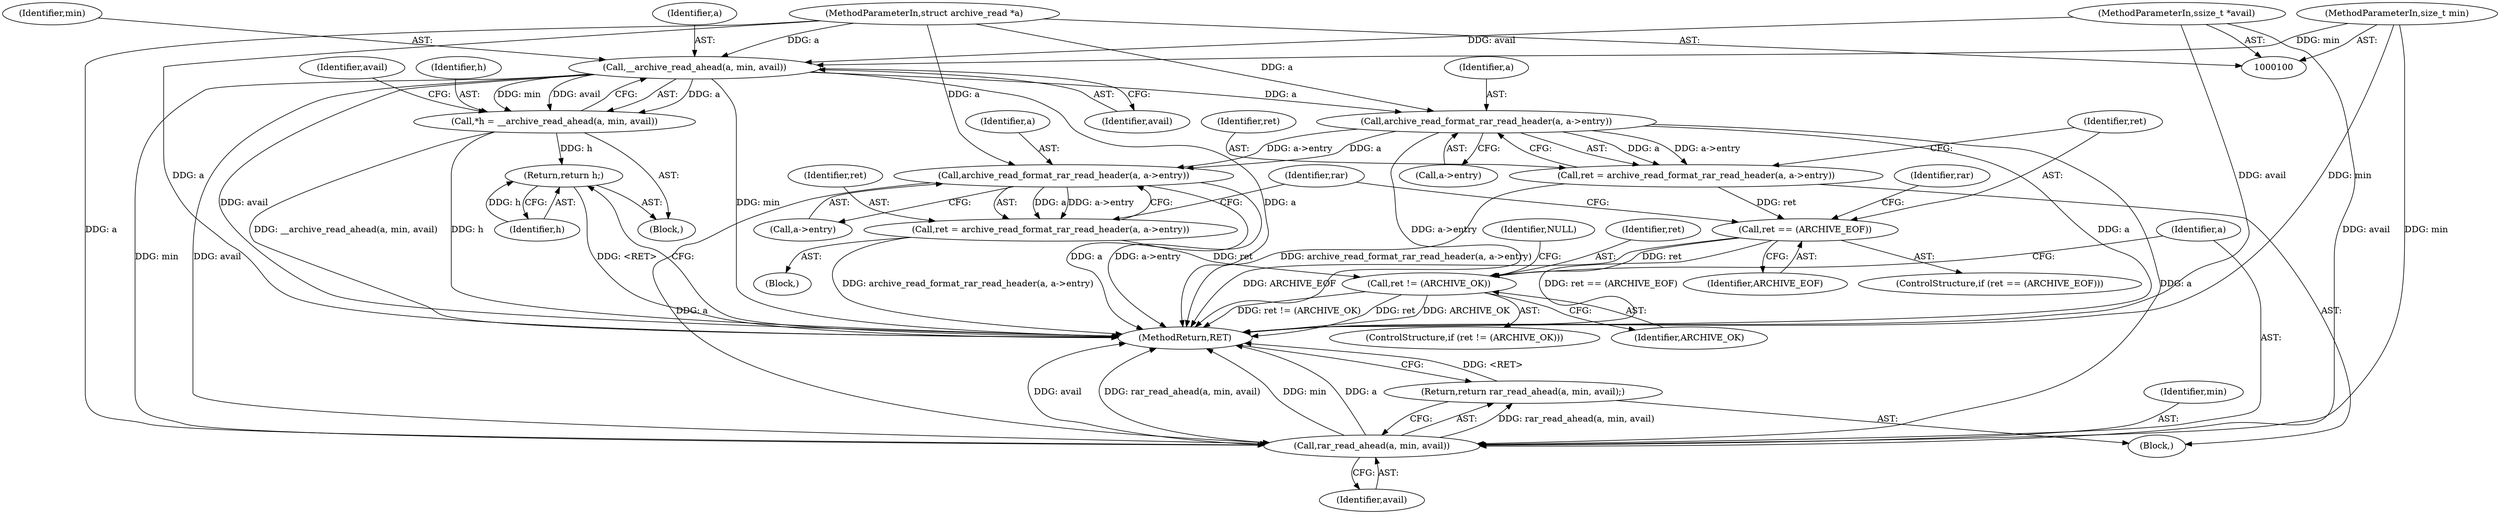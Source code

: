 digraph "0_libarchive_bfcfe6f04ed20db2504db8a254d1f40a1d84eb28@API" {
"1000118" [label="(Call,__archive_read_ahead(a, min, avail))"];
"1000101" [label="(MethodParameterIn,struct archive_read *a)"];
"1000102" [label="(MethodParameterIn,size_t min)"];
"1000103" [label="(MethodParameterIn,ssize_t *avail)"];
"1000116" [label="(Call,*h = __archive_read_ahead(a, min, avail))"];
"1000237" [label="(Return,return h;)"];
"1000199" [label="(Call,archive_read_format_rar_read_header(a, a->entry))"];
"1000197" [label="(Call,ret = archive_read_format_rar_read_header(a, a->entry))"];
"1000205" [label="(Call,ret == (ARCHIVE_EOF))"];
"1000227" [label="(Call,ret != (ARCHIVE_OK))"];
"1000216" [label="(Call,archive_read_format_rar_read_header(a, a->entry))"];
"1000214" [label="(Call,ret = archive_read_format_rar_read_header(a, a->entry))"];
"1000233" [label="(Call,rar_read_ahead(a, min, avail))"];
"1000232" [label="(Return,return rar_read_ahead(a, min, avail);)"];
"1000201" [label="(Call,a->entry)"];
"1000232" [label="(Return,return rar_read_ahead(a, min, avail);)"];
"1000217" [label="(Identifier,a)"];
"1000227" [label="(Call,ret != (ARCHIVE_OK))"];
"1000214" [label="(Call,ret = archive_read_format_rar_read_header(a, a->entry))"];
"1000228" [label="(Identifier,ret)"];
"1000239" [label="(MethodReturn,RET)"];
"1000226" [label="(ControlStructure,if (ret != (ARCHIVE_OK)))"];
"1000117" [label="(Identifier,h)"];
"1000216" [label="(Call,archive_read_format_rar_read_header(a, a->entry))"];
"1000104" [label="(Block,)"];
"1000206" [label="(Identifier,ret)"];
"1000229" [label="(Identifier,ARCHIVE_OK)"];
"1000116" [label="(Call,*h = __archive_read_ahead(a, min, avail))"];
"1000204" [label="(ControlStructure,if (ret == (ARCHIVE_EOF)))"];
"1000215" [label="(Identifier,ret)"];
"1000120" [label="(Identifier,min)"];
"1000199" [label="(Call,archive_read_format_rar_read_header(a, a->entry))"];
"1000101" [label="(MethodParameterIn,struct archive_read *a)"];
"1000191" [label="(Block,)"];
"1000234" [label="(Identifier,a)"];
"1000235" [label="(Identifier,min)"];
"1000124" [label="(Identifier,avail)"];
"1000200" [label="(Identifier,a)"];
"1000198" [label="(Identifier,ret)"];
"1000231" [label="(Identifier,NULL)"];
"1000103" [label="(MethodParameterIn,ssize_t *avail)"];
"1000207" [label="(Identifier,ARCHIVE_EOF)"];
"1000237" [label="(Return,return h;)"];
"1000208" [label="(Block,)"];
"1000238" [label="(Identifier,h)"];
"1000118" [label="(Call,__archive_read_ahead(a, min, avail))"];
"1000205" [label="(Call,ret == (ARCHIVE_EOF))"];
"1000236" [label="(Identifier,avail)"];
"1000197" [label="(Call,ret = archive_read_format_rar_read_header(a, a->entry))"];
"1000121" [label="(Identifier,avail)"];
"1000119" [label="(Identifier,a)"];
"1000218" [label="(Call,a->entry)"];
"1000223" [label="(Identifier,rar)"];
"1000211" [label="(Identifier,rar)"];
"1000233" [label="(Call,rar_read_ahead(a, min, avail))"];
"1000102" [label="(MethodParameterIn,size_t min)"];
"1000118" -> "1000116"  [label="AST: "];
"1000118" -> "1000121"  [label="CFG: "];
"1000119" -> "1000118"  [label="AST: "];
"1000120" -> "1000118"  [label="AST: "];
"1000121" -> "1000118"  [label="AST: "];
"1000116" -> "1000118"  [label="CFG: "];
"1000118" -> "1000239"  [label="DDG: avail"];
"1000118" -> "1000239"  [label="DDG: min"];
"1000118" -> "1000239"  [label="DDG: a"];
"1000118" -> "1000116"  [label="DDG: a"];
"1000118" -> "1000116"  [label="DDG: min"];
"1000118" -> "1000116"  [label="DDG: avail"];
"1000101" -> "1000118"  [label="DDG: a"];
"1000102" -> "1000118"  [label="DDG: min"];
"1000103" -> "1000118"  [label="DDG: avail"];
"1000118" -> "1000199"  [label="DDG: a"];
"1000118" -> "1000233"  [label="DDG: min"];
"1000118" -> "1000233"  [label="DDG: avail"];
"1000101" -> "1000100"  [label="AST: "];
"1000101" -> "1000239"  [label="DDG: a"];
"1000101" -> "1000199"  [label="DDG: a"];
"1000101" -> "1000216"  [label="DDG: a"];
"1000101" -> "1000233"  [label="DDG: a"];
"1000102" -> "1000100"  [label="AST: "];
"1000102" -> "1000239"  [label="DDG: min"];
"1000102" -> "1000233"  [label="DDG: min"];
"1000103" -> "1000100"  [label="AST: "];
"1000103" -> "1000239"  [label="DDG: avail"];
"1000103" -> "1000233"  [label="DDG: avail"];
"1000116" -> "1000104"  [label="AST: "];
"1000117" -> "1000116"  [label="AST: "];
"1000124" -> "1000116"  [label="CFG: "];
"1000116" -> "1000239"  [label="DDG: __archive_read_ahead(a, min, avail)"];
"1000116" -> "1000239"  [label="DDG: h"];
"1000116" -> "1000237"  [label="DDG: h"];
"1000237" -> "1000104"  [label="AST: "];
"1000237" -> "1000238"  [label="CFG: "];
"1000238" -> "1000237"  [label="AST: "];
"1000239" -> "1000237"  [label="CFG: "];
"1000237" -> "1000239"  [label="DDG: <RET>"];
"1000238" -> "1000237"  [label="DDG: h"];
"1000199" -> "1000197"  [label="AST: "];
"1000199" -> "1000201"  [label="CFG: "];
"1000200" -> "1000199"  [label="AST: "];
"1000201" -> "1000199"  [label="AST: "];
"1000197" -> "1000199"  [label="CFG: "];
"1000199" -> "1000239"  [label="DDG: a->entry"];
"1000199" -> "1000239"  [label="DDG: a"];
"1000199" -> "1000197"  [label="DDG: a"];
"1000199" -> "1000197"  [label="DDG: a->entry"];
"1000199" -> "1000216"  [label="DDG: a"];
"1000199" -> "1000216"  [label="DDG: a->entry"];
"1000199" -> "1000233"  [label="DDG: a"];
"1000197" -> "1000191"  [label="AST: "];
"1000198" -> "1000197"  [label="AST: "];
"1000206" -> "1000197"  [label="CFG: "];
"1000197" -> "1000239"  [label="DDG: archive_read_format_rar_read_header(a, a->entry)"];
"1000197" -> "1000205"  [label="DDG: ret"];
"1000205" -> "1000204"  [label="AST: "];
"1000205" -> "1000207"  [label="CFG: "];
"1000206" -> "1000205"  [label="AST: "];
"1000207" -> "1000205"  [label="AST: "];
"1000211" -> "1000205"  [label="CFG: "];
"1000223" -> "1000205"  [label="CFG: "];
"1000205" -> "1000239"  [label="DDG: ARCHIVE_EOF"];
"1000205" -> "1000239"  [label="DDG: ret == (ARCHIVE_EOF)"];
"1000205" -> "1000227"  [label="DDG: ret"];
"1000227" -> "1000226"  [label="AST: "];
"1000227" -> "1000229"  [label="CFG: "];
"1000228" -> "1000227"  [label="AST: "];
"1000229" -> "1000227"  [label="AST: "];
"1000231" -> "1000227"  [label="CFG: "];
"1000234" -> "1000227"  [label="CFG: "];
"1000227" -> "1000239"  [label="DDG: ret != (ARCHIVE_OK)"];
"1000227" -> "1000239"  [label="DDG: ret"];
"1000227" -> "1000239"  [label="DDG: ARCHIVE_OK"];
"1000214" -> "1000227"  [label="DDG: ret"];
"1000216" -> "1000214"  [label="AST: "];
"1000216" -> "1000218"  [label="CFG: "];
"1000217" -> "1000216"  [label="AST: "];
"1000218" -> "1000216"  [label="AST: "];
"1000214" -> "1000216"  [label="CFG: "];
"1000216" -> "1000239"  [label="DDG: a"];
"1000216" -> "1000239"  [label="DDG: a->entry"];
"1000216" -> "1000214"  [label="DDG: a"];
"1000216" -> "1000214"  [label="DDG: a->entry"];
"1000216" -> "1000233"  [label="DDG: a"];
"1000214" -> "1000208"  [label="AST: "];
"1000215" -> "1000214"  [label="AST: "];
"1000223" -> "1000214"  [label="CFG: "];
"1000214" -> "1000239"  [label="DDG: archive_read_format_rar_read_header(a, a->entry)"];
"1000233" -> "1000232"  [label="AST: "];
"1000233" -> "1000236"  [label="CFG: "];
"1000234" -> "1000233"  [label="AST: "];
"1000235" -> "1000233"  [label="AST: "];
"1000236" -> "1000233"  [label="AST: "];
"1000232" -> "1000233"  [label="CFG: "];
"1000233" -> "1000239"  [label="DDG: avail"];
"1000233" -> "1000239"  [label="DDG: rar_read_ahead(a, min, avail)"];
"1000233" -> "1000239"  [label="DDG: min"];
"1000233" -> "1000239"  [label="DDG: a"];
"1000233" -> "1000232"  [label="DDG: rar_read_ahead(a, min, avail)"];
"1000232" -> "1000191"  [label="AST: "];
"1000239" -> "1000232"  [label="CFG: "];
"1000232" -> "1000239"  [label="DDG: <RET>"];
}
